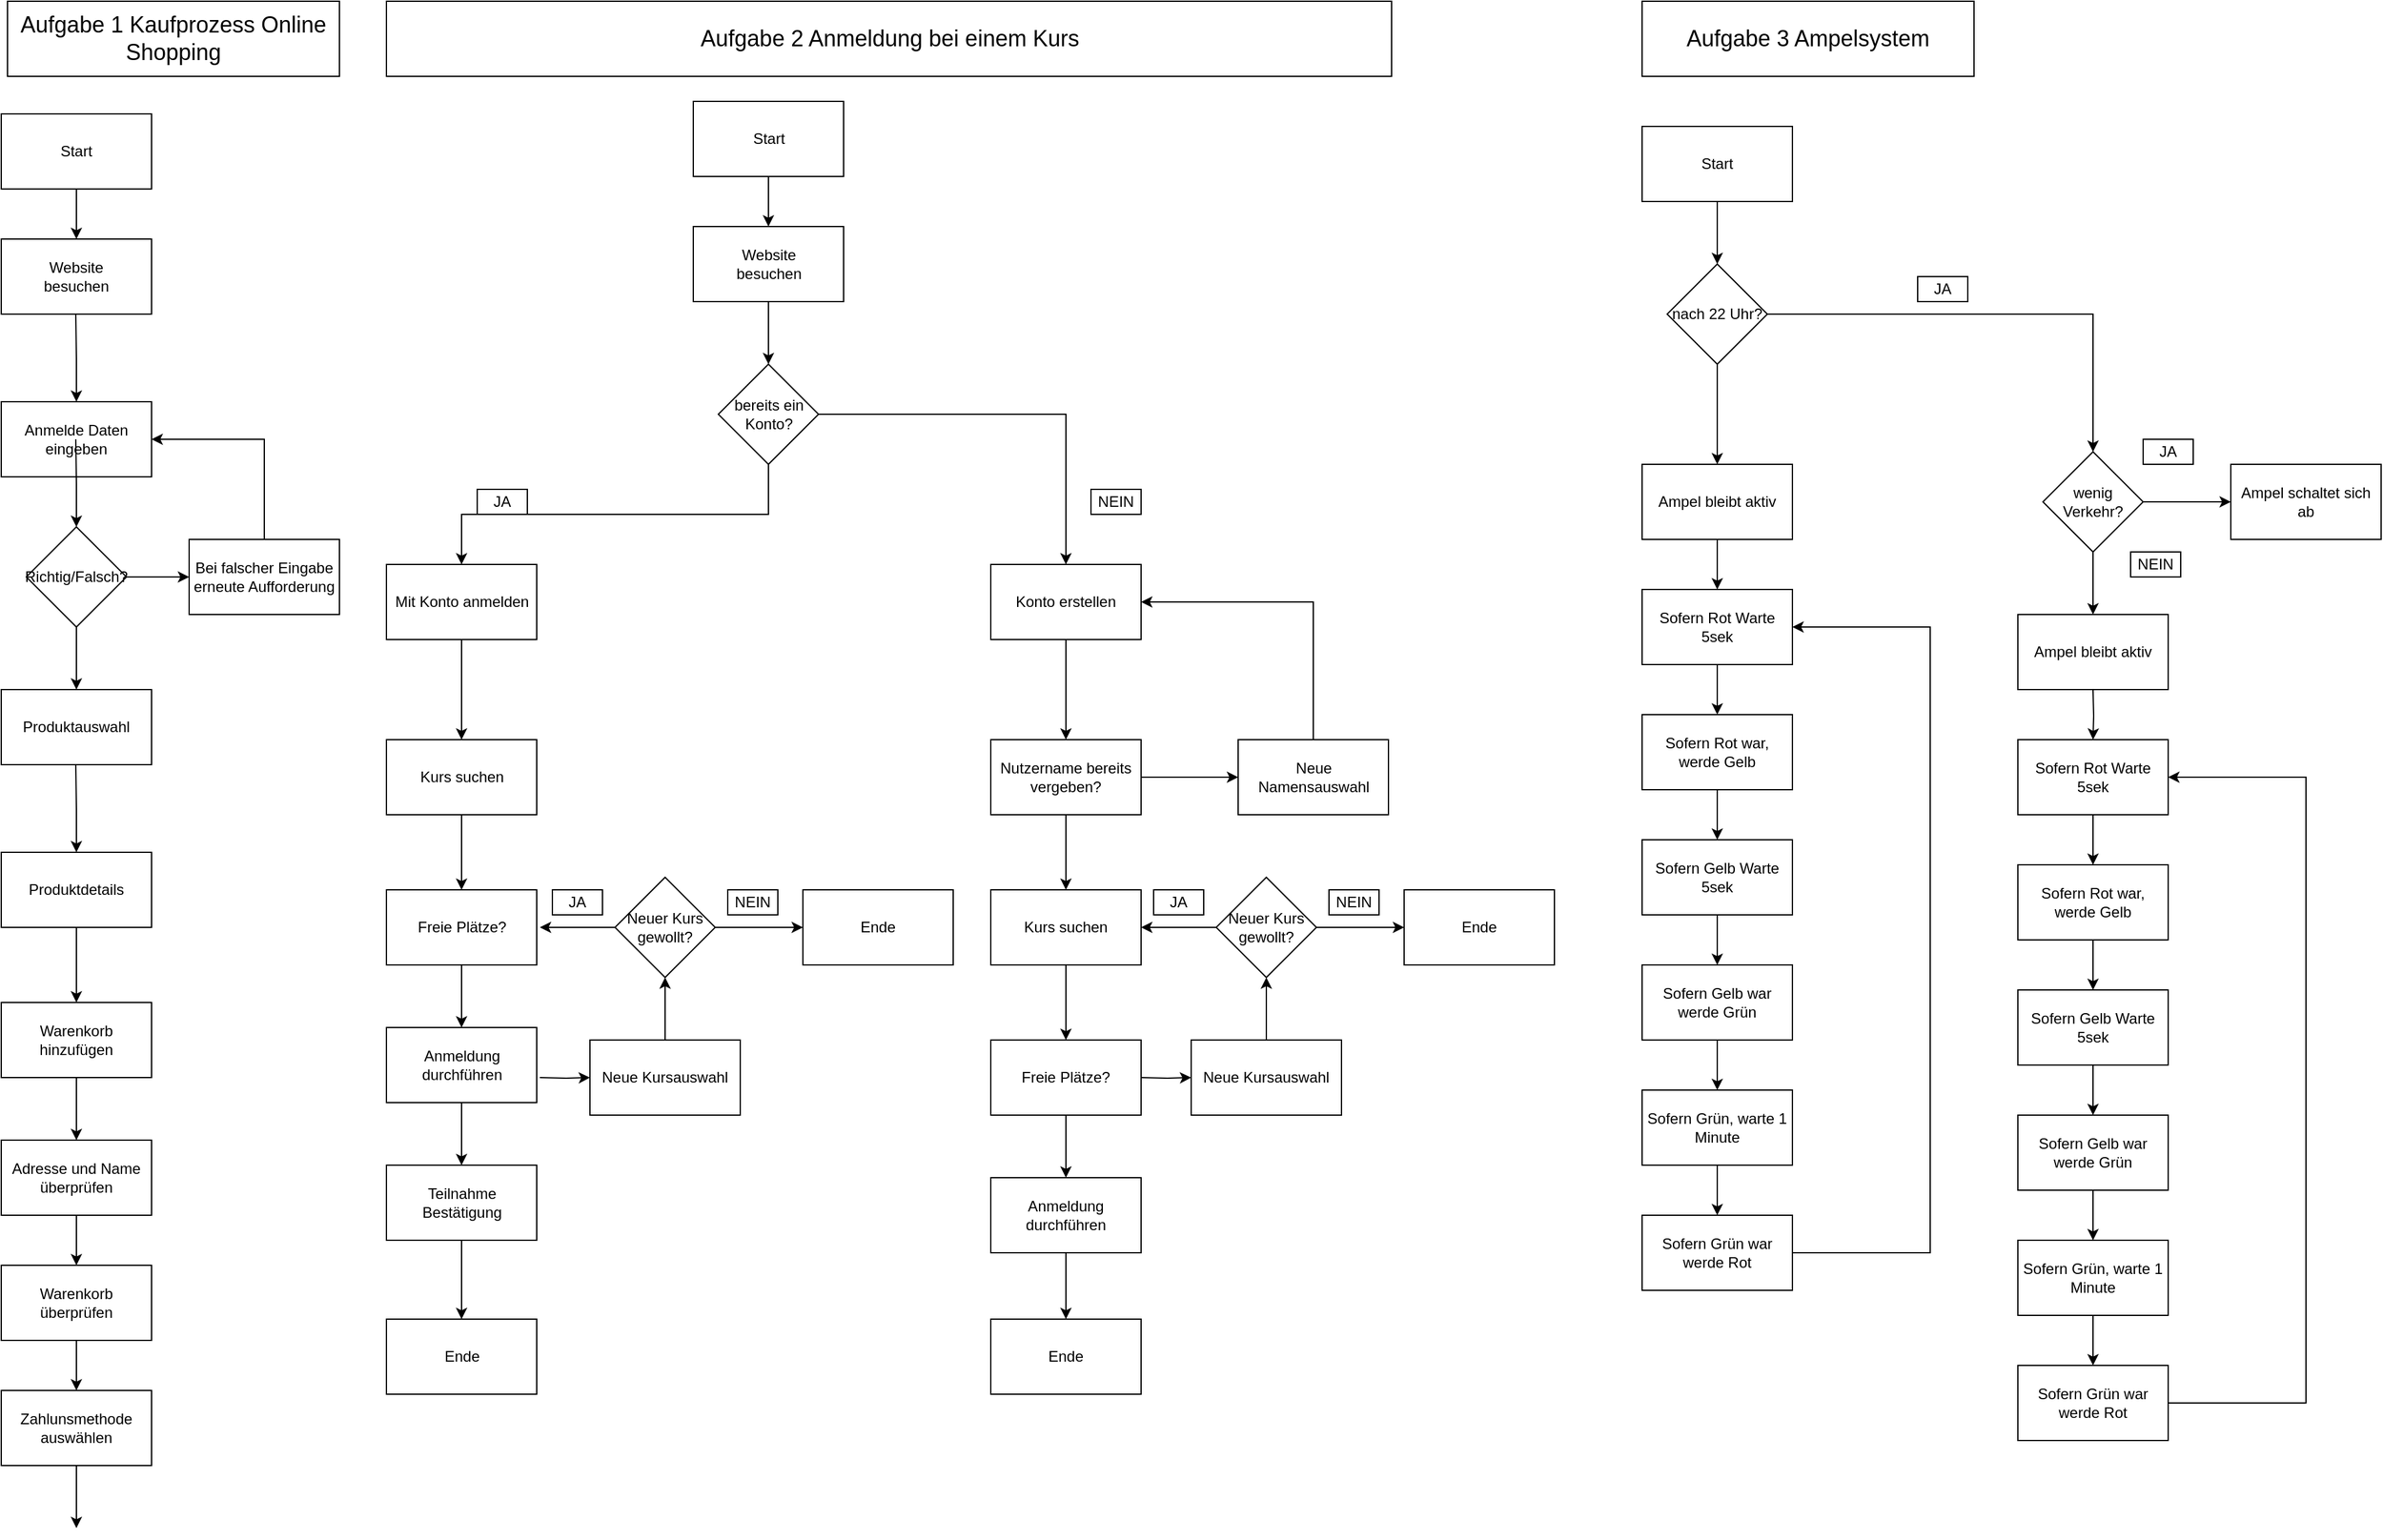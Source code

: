 <?xml version="1.0" encoding="UTF-8"?>
<mxfile version="24.5.2">
  <diagram name="Seite-1" id="oFirihCr1D0mriXtO3df">
    <mxGraphModel dx="3160" dy="121" grid="1" gridSize="10" guides="1" tooltips="1" connect="1" arrows="1" fold="1" page="1" pageScale="1" pageWidth="827" pageHeight="1169" math="0" shadow="0">
      <root>
        <mxCell id="0" />
        <mxCell id="1" parent="0" />
        <mxCell id="vSzPD1p6bPZF9D9b-Z6I-5" value="Website &lt;br&gt;besuchen" style="rounded=0;whiteSpace=wrap;html=1;labelBackgroundColor=none;" vertex="1" parent="1">
          <mxGeometry x="-760" y="1410" width="120" height="60" as="geometry" />
        </mxCell>
        <mxCell id="vSzPD1p6bPZF9D9b-Z6I-38" style="edgeStyle=orthogonalEdgeStyle;rounded=0;orthogonalLoop=1;jettySize=auto;html=1;exitX=0.5;exitY=1;exitDx=0;exitDy=0;entryX=0.5;entryY=0;entryDx=0;entryDy=0;" edge="1" parent="1" source="vSzPD1p6bPZF9D9b-Z6I-6" target="vSzPD1p6bPZF9D9b-Z6I-34">
          <mxGeometry relative="1" as="geometry" />
        </mxCell>
        <mxCell id="vSzPD1p6bPZF9D9b-Z6I-40" style="edgeStyle=orthogonalEdgeStyle;rounded=0;orthogonalLoop=1;jettySize=auto;html=1;exitX=1;exitY=0.5;exitDx=0;exitDy=0;entryX=0;entryY=0.5;entryDx=0;entryDy=0;" edge="1" parent="1" source="vSzPD1p6bPZF9D9b-Z6I-6" target="vSzPD1p6bPZF9D9b-Z6I-37">
          <mxGeometry relative="1" as="geometry" />
        </mxCell>
        <mxCell id="vSzPD1p6bPZF9D9b-Z6I-6" value="Richtig/Falsch?" style="rhombus;whiteSpace=wrap;html=1;rounded=0;labelBackgroundColor=none;" vertex="1" parent="1">
          <mxGeometry x="-740" y="1640" width="80" height="80" as="geometry" />
        </mxCell>
        <mxCell id="vSzPD1p6bPZF9D9b-Z6I-9" style="edgeStyle=orthogonalEdgeStyle;rounded=0;orthogonalLoop=1;jettySize=auto;html=1;exitX=0;exitY=0.5;exitDx=0;exitDy=0;" edge="1" parent="1">
          <mxGeometry relative="1" as="geometry">
            <mxPoint x="-700.5" y="1470" as="sourcePoint" />
            <mxPoint x="-700" y="1540" as="targetPoint" />
          </mxGeometry>
        </mxCell>
        <mxCell id="vSzPD1p6bPZF9D9b-Z6I-30" value="&lt;div&gt;&lt;font style=&quot;font-size: 18px;&quot;&gt;Aufgabe 1 Kaufprozess Online Shopping&lt;br&gt;&lt;/font&gt;&lt;/div&gt;" style="rounded=0;whiteSpace=wrap;html=1;labelBackgroundColor=none;" vertex="1" parent="1">
          <mxGeometry x="-755" y="1220" width="265" height="60" as="geometry" />
        </mxCell>
        <mxCell id="vSzPD1p6bPZF9D9b-Z6I-32" value="Anmelde Daten eingeben" style="rounded=0;whiteSpace=wrap;html=1;labelBackgroundColor=none;" vertex="1" parent="1">
          <mxGeometry x="-760" y="1540" width="120" height="60" as="geometry" />
        </mxCell>
        <mxCell id="vSzPD1p6bPZF9D9b-Z6I-33" style="edgeStyle=orthogonalEdgeStyle;rounded=0;orthogonalLoop=1;jettySize=auto;html=1;exitX=0;exitY=0.5;exitDx=0;exitDy=0;" edge="1" parent="1">
          <mxGeometry relative="1" as="geometry">
            <mxPoint x="-700.5" y="1570" as="sourcePoint" />
            <mxPoint x="-700" y="1640" as="targetPoint" />
          </mxGeometry>
        </mxCell>
        <mxCell id="vSzPD1p6bPZF9D9b-Z6I-34" value="Produktauswahl" style="rounded=0;whiteSpace=wrap;html=1;labelBackgroundColor=none;" vertex="1" parent="1">
          <mxGeometry x="-760" y="1770" width="120" height="60" as="geometry" />
        </mxCell>
        <mxCell id="vSzPD1p6bPZF9D9b-Z6I-35" style="edgeStyle=orthogonalEdgeStyle;rounded=0;orthogonalLoop=1;jettySize=auto;html=1;exitX=0;exitY=0.5;exitDx=0;exitDy=0;" edge="1" parent="1">
          <mxGeometry relative="1" as="geometry">
            <mxPoint x="-700.5" y="1830" as="sourcePoint" />
            <mxPoint x="-700" y="1900" as="targetPoint" />
          </mxGeometry>
        </mxCell>
        <mxCell id="vSzPD1p6bPZF9D9b-Z6I-41" style="edgeStyle=orthogonalEdgeStyle;rounded=0;orthogonalLoop=1;jettySize=auto;html=1;exitX=0.5;exitY=0;exitDx=0;exitDy=0;entryX=1;entryY=0.5;entryDx=0;entryDy=0;" edge="1" parent="1" source="vSzPD1p6bPZF9D9b-Z6I-37" target="vSzPD1p6bPZF9D9b-Z6I-32">
          <mxGeometry relative="1" as="geometry" />
        </mxCell>
        <mxCell id="vSzPD1p6bPZF9D9b-Z6I-37" value="Bei falscher Eingabe erneute Aufforderung" style="rounded=0;whiteSpace=wrap;html=1;labelBackgroundColor=none;" vertex="1" parent="1">
          <mxGeometry x="-610" y="1650" width="120" height="60" as="geometry" />
        </mxCell>
        <mxCell id="vSzPD1p6bPZF9D9b-Z6I-44" style="edgeStyle=orthogonalEdgeStyle;rounded=0;orthogonalLoop=1;jettySize=auto;html=1;exitX=0.5;exitY=1;exitDx=0;exitDy=0;entryX=0.5;entryY=0;entryDx=0;entryDy=0;" edge="1" parent="1" source="vSzPD1p6bPZF9D9b-Z6I-42" target="vSzPD1p6bPZF9D9b-Z6I-43">
          <mxGeometry relative="1" as="geometry" />
        </mxCell>
        <mxCell id="vSzPD1p6bPZF9D9b-Z6I-42" value="Produktdetails" style="rounded=0;whiteSpace=wrap;html=1;labelBackgroundColor=none;" vertex="1" parent="1">
          <mxGeometry x="-760" y="1900" width="120" height="60" as="geometry" />
        </mxCell>
        <mxCell id="vSzPD1p6bPZF9D9b-Z6I-46" style="edgeStyle=orthogonalEdgeStyle;rounded=0;orthogonalLoop=1;jettySize=auto;html=1;exitX=0.5;exitY=1;exitDx=0;exitDy=0;entryX=0.5;entryY=0;entryDx=0;entryDy=0;" edge="1" parent="1" source="vSzPD1p6bPZF9D9b-Z6I-43" target="vSzPD1p6bPZF9D9b-Z6I-45">
          <mxGeometry relative="1" as="geometry" />
        </mxCell>
        <mxCell id="vSzPD1p6bPZF9D9b-Z6I-43" value="Warenkorb hinzufügen" style="rounded=0;whiteSpace=wrap;html=1;labelBackgroundColor=none;" vertex="1" parent="1">
          <mxGeometry x="-760" y="2020" width="120" height="60" as="geometry" />
        </mxCell>
        <mxCell id="vSzPD1p6bPZF9D9b-Z6I-48" style="edgeStyle=orthogonalEdgeStyle;rounded=0;orthogonalLoop=1;jettySize=auto;html=1;exitX=0.5;exitY=1;exitDx=0;exitDy=0;entryX=0.5;entryY=0;entryDx=0;entryDy=0;" edge="1" parent="1" source="vSzPD1p6bPZF9D9b-Z6I-45" target="vSzPD1p6bPZF9D9b-Z6I-47">
          <mxGeometry relative="1" as="geometry" />
        </mxCell>
        <mxCell id="vSzPD1p6bPZF9D9b-Z6I-45" value="Adresse und Name überprüfen" style="rounded=0;whiteSpace=wrap;html=1;labelBackgroundColor=none;" vertex="1" parent="1">
          <mxGeometry x="-760" y="2130" width="120" height="60" as="geometry" />
        </mxCell>
        <mxCell id="vSzPD1p6bPZF9D9b-Z6I-50" style="edgeStyle=orthogonalEdgeStyle;rounded=0;orthogonalLoop=1;jettySize=auto;html=1;exitX=0.5;exitY=1;exitDx=0;exitDy=0;entryX=0.5;entryY=0;entryDx=0;entryDy=0;" edge="1" parent="1" source="vSzPD1p6bPZF9D9b-Z6I-47" target="vSzPD1p6bPZF9D9b-Z6I-49">
          <mxGeometry relative="1" as="geometry" />
        </mxCell>
        <mxCell id="vSzPD1p6bPZF9D9b-Z6I-47" value="Warenkorb überprüfen" style="rounded=0;whiteSpace=wrap;html=1;labelBackgroundColor=none;" vertex="1" parent="1">
          <mxGeometry x="-760" y="2230" width="120" height="60" as="geometry" />
        </mxCell>
        <mxCell id="vSzPD1p6bPZF9D9b-Z6I-52" style="edgeStyle=orthogonalEdgeStyle;rounded=0;orthogonalLoop=1;jettySize=auto;html=1;exitX=0.5;exitY=1;exitDx=0;exitDy=0;entryX=0.5;entryY=0;entryDx=0;entryDy=0;" edge="1" parent="1" source="vSzPD1p6bPZF9D9b-Z6I-49">
          <mxGeometry relative="1" as="geometry">
            <mxPoint x="-700" y="2440" as="targetPoint" />
          </mxGeometry>
        </mxCell>
        <mxCell id="vSzPD1p6bPZF9D9b-Z6I-49" value="Zahlunsmethode auswählen" style="rounded=0;whiteSpace=wrap;html=1;labelBackgroundColor=none;" vertex="1" parent="1">
          <mxGeometry x="-760" y="2330" width="120" height="60" as="geometry" />
        </mxCell>
        <mxCell id="vSzPD1p6bPZF9D9b-Z6I-59" style="edgeStyle=orthogonalEdgeStyle;rounded=0;orthogonalLoop=1;jettySize=auto;html=1;exitX=0.5;exitY=1;exitDx=0;exitDy=0;entryX=0.5;entryY=0;entryDx=0;entryDy=0;" edge="1" parent="1" source="vSzPD1p6bPZF9D9b-Z6I-58" target="vSzPD1p6bPZF9D9b-Z6I-5">
          <mxGeometry relative="1" as="geometry" />
        </mxCell>
        <mxCell id="vSzPD1p6bPZF9D9b-Z6I-58" value="Start" style="rounded=0;whiteSpace=wrap;html=1;labelBackgroundColor=none;" vertex="1" parent="1">
          <mxGeometry x="-760" y="1310" width="120" height="60" as="geometry" />
        </mxCell>
        <mxCell id="vSzPD1p6bPZF9D9b-Z6I-60" value="&lt;div&gt;&lt;font style=&quot;font-size: 18px;&quot;&gt;Aufgabe 2 Anmeldung bei einem Kurs&lt;br&gt;&lt;/font&gt;&lt;/div&gt;" style="rounded=0;whiteSpace=wrap;html=1;labelBackgroundColor=none;" vertex="1" parent="1">
          <mxGeometry x="-452.5" y="1220" width="802.5" height="60" as="geometry" />
        </mxCell>
        <mxCell id="vSzPD1p6bPZF9D9b-Z6I-96" style="edgeStyle=orthogonalEdgeStyle;rounded=0;orthogonalLoop=1;jettySize=auto;html=1;exitX=0.5;exitY=1;exitDx=0;exitDy=0;entryX=0.5;entryY=0;entryDx=0;entryDy=0;" edge="1" parent="1" source="vSzPD1p6bPZF9D9b-Z6I-61" target="vSzPD1p6bPZF9D9b-Z6I-95">
          <mxGeometry relative="1" as="geometry" />
        </mxCell>
        <mxCell id="vSzPD1p6bPZF9D9b-Z6I-61" value="Website &lt;br&gt;besuchen" style="rounded=0;whiteSpace=wrap;html=1;labelBackgroundColor=none;" vertex="1" parent="1">
          <mxGeometry x="-207.5" y="1400" width="120" height="60" as="geometry" />
        </mxCell>
        <mxCell id="vSzPD1p6bPZF9D9b-Z6I-62" style="edgeStyle=orthogonalEdgeStyle;rounded=0;orthogonalLoop=1;jettySize=auto;html=1;exitX=0.5;exitY=1;exitDx=0;exitDy=0;entryX=0.5;entryY=0;entryDx=0;entryDy=0;" edge="1" parent="1" source="vSzPD1p6bPZF9D9b-Z6I-63" target="vSzPD1p6bPZF9D9b-Z6I-61">
          <mxGeometry relative="1" as="geometry" />
        </mxCell>
        <mxCell id="vSzPD1p6bPZF9D9b-Z6I-63" value="Start" style="rounded=0;whiteSpace=wrap;html=1;labelBackgroundColor=none;" vertex="1" parent="1">
          <mxGeometry x="-207.5" y="1300" width="120" height="60" as="geometry" />
        </mxCell>
        <mxCell id="vSzPD1p6bPZF9D9b-Z6I-72" style="edgeStyle=orthogonalEdgeStyle;rounded=0;orthogonalLoop=1;jettySize=auto;html=1;exitX=1;exitY=0.5;exitDx=0;exitDy=0;entryX=0;entryY=0.5;entryDx=0;entryDy=0;" edge="1" parent="1" source="vSzPD1p6bPZF9D9b-Z6I-64" target="vSzPD1p6bPZF9D9b-Z6I-71">
          <mxGeometry relative="1" as="geometry" />
        </mxCell>
        <mxCell id="vSzPD1p6bPZF9D9b-Z6I-75" style="edgeStyle=orthogonalEdgeStyle;rounded=0;orthogonalLoop=1;jettySize=auto;html=1;exitX=0.5;exitY=1;exitDx=0;exitDy=0;entryX=0.5;entryY=0;entryDx=0;entryDy=0;" edge="1" parent="1" source="vSzPD1p6bPZF9D9b-Z6I-64" target="vSzPD1p6bPZF9D9b-Z6I-74">
          <mxGeometry relative="1" as="geometry" />
        </mxCell>
        <mxCell id="vSzPD1p6bPZF9D9b-Z6I-64" value="Nutzername bereits vergeben?" style="rounded=0;whiteSpace=wrap;html=1;labelBackgroundColor=none;" vertex="1" parent="1">
          <mxGeometry x="30" y="1810" width="120" height="60" as="geometry" />
        </mxCell>
        <mxCell id="vSzPD1p6bPZF9D9b-Z6I-68" style="edgeStyle=orthogonalEdgeStyle;rounded=0;orthogonalLoop=1;jettySize=auto;html=1;exitX=0.5;exitY=1;exitDx=0;exitDy=0;entryX=0.5;entryY=0;entryDx=0;entryDy=0;" edge="1" parent="1" source="vSzPD1p6bPZF9D9b-Z6I-66" target="vSzPD1p6bPZF9D9b-Z6I-64">
          <mxGeometry relative="1" as="geometry">
            <mxPoint x="402.5" y="1798" as="targetPoint" />
          </mxGeometry>
        </mxCell>
        <mxCell id="vSzPD1p6bPZF9D9b-Z6I-66" value="Konto erstellen" style="rounded=0;whiteSpace=wrap;html=1;labelBackgroundColor=none;" vertex="1" parent="1">
          <mxGeometry x="30" y="1670" width="120" height="60" as="geometry" />
        </mxCell>
        <mxCell id="vSzPD1p6bPZF9D9b-Z6I-73" style="edgeStyle=orthogonalEdgeStyle;rounded=0;orthogonalLoop=1;jettySize=auto;html=1;exitX=0.5;exitY=0;exitDx=0;exitDy=0;entryX=1;entryY=0.5;entryDx=0;entryDy=0;" edge="1" parent="1" source="vSzPD1p6bPZF9D9b-Z6I-71" target="vSzPD1p6bPZF9D9b-Z6I-66">
          <mxGeometry relative="1" as="geometry" />
        </mxCell>
        <mxCell id="vSzPD1p6bPZF9D9b-Z6I-71" value="Neue Namensauswahl" style="rounded=0;whiteSpace=wrap;html=1;labelBackgroundColor=none;" vertex="1" parent="1">
          <mxGeometry x="227.5" y="1810" width="120" height="60" as="geometry" />
        </mxCell>
        <mxCell id="vSzPD1p6bPZF9D9b-Z6I-77" style="edgeStyle=orthogonalEdgeStyle;rounded=0;orthogonalLoop=1;jettySize=auto;html=1;exitX=0.5;exitY=1;exitDx=0;exitDy=0;" edge="1" parent="1" source="vSzPD1p6bPZF9D9b-Z6I-74" target="vSzPD1p6bPZF9D9b-Z6I-76">
          <mxGeometry relative="1" as="geometry" />
        </mxCell>
        <mxCell id="vSzPD1p6bPZF9D9b-Z6I-74" value="Kurs suchen" style="rounded=0;whiteSpace=wrap;html=1;labelBackgroundColor=none;" vertex="1" parent="1">
          <mxGeometry x="30" y="1930" width="120" height="60" as="geometry" />
        </mxCell>
        <mxCell id="vSzPD1p6bPZF9D9b-Z6I-88" style="edgeStyle=orthogonalEdgeStyle;rounded=0;orthogonalLoop=1;jettySize=auto;html=1;entryX=0;entryY=0.5;entryDx=0;entryDy=0;" edge="1" parent="1" target="vSzPD1p6bPZF9D9b-Z6I-78">
          <mxGeometry relative="1" as="geometry">
            <mxPoint x="150" y="2080" as="sourcePoint" />
          </mxGeometry>
        </mxCell>
        <mxCell id="vSzPD1p6bPZF9D9b-Z6I-90" style="edgeStyle=orthogonalEdgeStyle;rounded=0;orthogonalLoop=1;jettySize=auto;html=1;exitX=0.5;exitY=1;exitDx=0;exitDy=0;entryX=0.5;entryY=0;entryDx=0;entryDy=0;" edge="1" parent="1" source="vSzPD1p6bPZF9D9b-Z6I-76" target="vSzPD1p6bPZF9D9b-Z6I-89">
          <mxGeometry relative="1" as="geometry" />
        </mxCell>
        <mxCell id="vSzPD1p6bPZF9D9b-Z6I-76" value="Freie Plätze?" style="rounded=0;whiteSpace=wrap;html=1;labelBackgroundColor=none;" vertex="1" parent="1">
          <mxGeometry x="30" y="2050" width="120" height="60" as="geometry" />
        </mxCell>
        <mxCell id="vSzPD1p6bPZF9D9b-Z6I-82" style="edgeStyle=orthogonalEdgeStyle;rounded=0;orthogonalLoop=1;jettySize=auto;html=1;exitX=0.5;exitY=0;exitDx=0;exitDy=0;" edge="1" parent="1" source="vSzPD1p6bPZF9D9b-Z6I-78" target="vSzPD1p6bPZF9D9b-Z6I-81">
          <mxGeometry relative="1" as="geometry" />
        </mxCell>
        <mxCell id="vSzPD1p6bPZF9D9b-Z6I-78" value="Neue Kursauswahl" style="rounded=0;whiteSpace=wrap;html=1;labelBackgroundColor=none;" vertex="1" parent="1">
          <mxGeometry x="190" y="2050" width="120" height="60" as="geometry" />
        </mxCell>
        <mxCell id="vSzPD1p6bPZF9D9b-Z6I-80" value="Ende" style="rounded=0;whiteSpace=wrap;html=1;labelBackgroundColor=none;" vertex="1" parent="1">
          <mxGeometry x="360" y="1930" width="120" height="60" as="geometry" />
        </mxCell>
        <mxCell id="vSzPD1p6bPZF9D9b-Z6I-83" style="edgeStyle=orthogonalEdgeStyle;rounded=0;orthogonalLoop=1;jettySize=auto;html=1;exitX=0;exitY=0.5;exitDx=0;exitDy=0;" edge="1" parent="1" source="vSzPD1p6bPZF9D9b-Z6I-81">
          <mxGeometry relative="1" as="geometry">
            <mxPoint x="150" y="1960" as="targetPoint" />
          </mxGeometry>
        </mxCell>
        <mxCell id="vSzPD1p6bPZF9D9b-Z6I-85" style="edgeStyle=orthogonalEdgeStyle;rounded=0;orthogonalLoop=1;jettySize=auto;html=1;exitX=1;exitY=0.5;exitDx=0;exitDy=0;" edge="1" parent="1" source="vSzPD1p6bPZF9D9b-Z6I-81" target="vSzPD1p6bPZF9D9b-Z6I-80">
          <mxGeometry relative="1" as="geometry" />
        </mxCell>
        <mxCell id="vSzPD1p6bPZF9D9b-Z6I-81" value="Neuer Kurs gewollt?" style="rhombus;whiteSpace=wrap;html=1;rounded=0;labelBackgroundColor=none;" vertex="1" parent="1">
          <mxGeometry x="210" y="1920" width="80" height="80" as="geometry" />
        </mxCell>
        <mxCell id="vSzPD1p6bPZF9D9b-Z6I-84" value="JA" style="rounded=0;whiteSpace=wrap;html=1;labelBackgroundColor=none;" vertex="1" parent="1">
          <mxGeometry x="160" y="1930" width="40" height="20" as="geometry" />
        </mxCell>
        <mxCell id="vSzPD1p6bPZF9D9b-Z6I-86" value="NEIN" style="rounded=0;whiteSpace=wrap;html=1;labelBackgroundColor=none;" vertex="1" parent="1">
          <mxGeometry x="300" y="1930" width="40" height="20" as="geometry" />
        </mxCell>
        <mxCell id="vSzPD1p6bPZF9D9b-Z6I-124" style="edgeStyle=orthogonalEdgeStyle;rounded=0;orthogonalLoop=1;jettySize=auto;html=1;exitX=0.5;exitY=1;exitDx=0;exitDy=0;entryX=0.5;entryY=0;entryDx=0;entryDy=0;" edge="1" parent="1" source="vSzPD1p6bPZF9D9b-Z6I-89" target="vSzPD1p6bPZF9D9b-Z6I-123">
          <mxGeometry relative="1" as="geometry" />
        </mxCell>
        <mxCell id="vSzPD1p6bPZF9D9b-Z6I-89" value="Anmeldung durchführen" style="rounded=0;whiteSpace=wrap;html=1;labelBackgroundColor=none;" vertex="1" parent="1">
          <mxGeometry x="30" y="2160" width="120" height="60" as="geometry" />
        </mxCell>
        <mxCell id="vSzPD1p6bPZF9D9b-Z6I-107" style="edgeStyle=orthogonalEdgeStyle;rounded=0;orthogonalLoop=1;jettySize=auto;html=1;exitX=0.5;exitY=1;exitDx=0;exitDy=0;entryX=0.5;entryY=0;entryDx=0;entryDy=0;" edge="1" parent="1" source="vSzPD1p6bPZF9D9b-Z6I-91" target="vSzPD1p6bPZF9D9b-Z6I-103">
          <mxGeometry relative="1" as="geometry" />
        </mxCell>
        <mxCell id="vSzPD1p6bPZF9D9b-Z6I-91" value="Mit Konto anmelden" style="rounded=0;whiteSpace=wrap;html=1;labelBackgroundColor=none;" vertex="1" parent="1">
          <mxGeometry x="-452.5" y="1670" width="120" height="60" as="geometry" />
        </mxCell>
        <mxCell id="vSzPD1p6bPZF9D9b-Z6I-97" style="edgeStyle=orthogonalEdgeStyle;rounded=0;orthogonalLoop=1;jettySize=auto;html=1;exitX=0.5;exitY=1;exitDx=0;exitDy=0;entryX=0.5;entryY=0;entryDx=0;entryDy=0;" edge="1" parent="1" source="vSzPD1p6bPZF9D9b-Z6I-95" target="vSzPD1p6bPZF9D9b-Z6I-91">
          <mxGeometry relative="1" as="geometry" />
        </mxCell>
        <mxCell id="vSzPD1p6bPZF9D9b-Z6I-101" style="edgeStyle=orthogonalEdgeStyle;rounded=0;orthogonalLoop=1;jettySize=auto;html=1;exitX=1;exitY=0.5;exitDx=0;exitDy=0;entryX=0.5;entryY=0;entryDx=0;entryDy=0;" edge="1" parent="1" source="vSzPD1p6bPZF9D9b-Z6I-95" target="vSzPD1p6bPZF9D9b-Z6I-66">
          <mxGeometry relative="1" as="geometry" />
        </mxCell>
        <mxCell id="vSzPD1p6bPZF9D9b-Z6I-95" value="bereits ein Konto?" style="rhombus;whiteSpace=wrap;html=1;rounded=0;labelBackgroundColor=none;" vertex="1" parent="1">
          <mxGeometry x="-187.5" y="1510" width="80" height="80" as="geometry" />
        </mxCell>
        <mxCell id="vSzPD1p6bPZF9D9b-Z6I-98" value="JA" style="rounded=0;whiteSpace=wrap;html=1;labelBackgroundColor=none;" vertex="1" parent="1">
          <mxGeometry x="-380" y="1610" width="40" height="20" as="geometry" />
        </mxCell>
        <mxCell id="vSzPD1p6bPZF9D9b-Z6I-99" value="NEIN" style="rounded=0;whiteSpace=wrap;html=1;labelBackgroundColor=none;" vertex="1" parent="1">
          <mxGeometry x="110" y="1610" width="40" height="20" as="geometry" />
        </mxCell>
        <mxCell id="vSzPD1p6bPZF9D9b-Z6I-102" style="edgeStyle=orthogonalEdgeStyle;rounded=0;orthogonalLoop=1;jettySize=auto;html=1;exitX=0.5;exitY=1;exitDx=0;exitDy=0;" edge="1" parent="1" source="vSzPD1p6bPZF9D9b-Z6I-103" target="vSzPD1p6bPZF9D9b-Z6I-105">
          <mxGeometry relative="1" as="geometry" />
        </mxCell>
        <mxCell id="vSzPD1p6bPZF9D9b-Z6I-103" value="Kurs suchen" style="rounded=0;whiteSpace=wrap;html=1;labelBackgroundColor=none;" vertex="1" parent="1">
          <mxGeometry x="-452.5" y="1810" width="120" height="60" as="geometry" />
        </mxCell>
        <mxCell id="vSzPD1p6bPZF9D9b-Z6I-104" style="edgeStyle=orthogonalEdgeStyle;rounded=0;orthogonalLoop=1;jettySize=auto;html=1;exitX=0.5;exitY=1;exitDx=0;exitDy=0;entryX=0.5;entryY=0;entryDx=0;entryDy=0;" edge="1" parent="1" source="vSzPD1p6bPZF9D9b-Z6I-105" target="vSzPD1p6bPZF9D9b-Z6I-106">
          <mxGeometry relative="1" as="geometry" />
        </mxCell>
        <mxCell id="vSzPD1p6bPZF9D9b-Z6I-105" value="Freie Plätze?" style="rounded=0;whiteSpace=wrap;html=1;labelBackgroundColor=none;" vertex="1" parent="1">
          <mxGeometry x="-452.5" y="1930" width="120" height="60" as="geometry" />
        </mxCell>
        <mxCell id="vSzPD1p6bPZF9D9b-Z6I-119" style="edgeStyle=orthogonalEdgeStyle;rounded=0;orthogonalLoop=1;jettySize=auto;html=1;exitX=0.5;exitY=1;exitDx=0;exitDy=0;entryX=0.5;entryY=0;entryDx=0;entryDy=0;" edge="1" parent="1" source="vSzPD1p6bPZF9D9b-Z6I-106" target="vSzPD1p6bPZF9D9b-Z6I-118">
          <mxGeometry relative="1" as="geometry" />
        </mxCell>
        <mxCell id="vSzPD1p6bPZF9D9b-Z6I-106" value="Anmeldung durchführen" style="rounded=0;whiteSpace=wrap;html=1;labelBackgroundColor=none;" vertex="1" parent="1">
          <mxGeometry x="-452.5" y="2040" width="120" height="60" as="geometry" />
        </mxCell>
        <mxCell id="vSzPD1p6bPZF9D9b-Z6I-108" style="edgeStyle=orthogonalEdgeStyle;rounded=0;orthogonalLoop=1;jettySize=auto;html=1;entryX=0;entryY=0.5;entryDx=0;entryDy=0;" edge="1" parent="1" target="vSzPD1p6bPZF9D9b-Z6I-110">
          <mxGeometry relative="1" as="geometry">
            <mxPoint x="-330" y="2080" as="sourcePoint" />
          </mxGeometry>
        </mxCell>
        <mxCell id="vSzPD1p6bPZF9D9b-Z6I-109" style="edgeStyle=orthogonalEdgeStyle;rounded=0;orthogonalLoop=1;jettySize=auto;html=1;exitX=0.5;exitY=0;exitDx=0;exitDy=0;" edge="1" parent="1" source="vSzPD1p6bPZF9D9b-Z6I-110" target="vSzPD1p6bPZF9D9b-Z6I-114">
          <mxGeometry relative="1" as="geometry" />
        </mxCell>
        <mxCell id="vSzPD1p6bPZF9D9b-Z6I-110" value="Neue Kursauswahl" style="rounded=0;whiteSpace=wrap;html=1;labelBackgroundColor=none;" vertex="1" parent="1">
          <mxGeometry x="-290" y="2050" width="120" height="60" as="geometry" />
        </mxCell>
        <mxCell id="vSzPD1p6bPZF9D9b-Z6I-111" value="Ende" style="rounded=0;whiteSpace=wrap;html=1;labelBackgroundColor=none;" vertex="1" parent="1">
          <mxGeometry x="-120" y="1930" width="120" height="60" as="geometry" />
        </mxCell>
        <mxCell id="vSzPD1p6bPZF9D9b-Z6I-112" style="edgeStyle=orthogonalEdgeStyle;rounded=0;orthogonalLoop=1;jettySize=auto;html=1;exitX=0;exitY=0.5;exitDx=0;exitDy=0;" edge="1" parent="1" source="vSzPD1p6bPZF9D9b-Z6I-114">
          <mxGeometry relative="1" as="geometry">
            <mxPoint x="-330" y="1960" as="targetPoint" />
          </mxGeometry>
        </mxCell>
        <mxCell id="vSzPD1p6bPZF9D9b-Z6I-113" style="edgeStyle=orthogonalEdgeStyle;rounded=0;orthogonalLoop=1;jettySize=auto;html=1;exitX=1;exitY=0.5;exitDx=0;exitDy=0;" edge="1" parent="1" source="vSzPD1p6bPZF9D9b-Z6I-114" target="vSzPD1p6bPZF9D9b-Z6I-111">
          <mxGeometry relative="1" as="geometry" />
        </mxCell>
        <mxCell id="vSzPD1p6bPZF9D9b-Z6I-114" value="Neuer Kurs gewollt?" style="rhombus;whiteSpace=wrap;html=1;rounded=0;labelBackgroundColor=none;" vertex="1" parent="1">
          <mxGeometry x="-270" y="1920" width="80" height="80" as="geometry" />
        </mxCell>
        <mxCell id="vSzPD1p6bPZF9D9b-Z6I-115" value="JA" style="rounded=0;whiteSpace=wrap;html=1;labelBackgroundColor=none;" vertex="1" parent="1">
          <mxGeometry x="-320" y="1930" width="40" height="20" as="geometry" />
        </mxCell>
        <mxCell id="vSzPD1p6bPZF9D9b-Z6I-116" value="NEIN" style="rounded=0;whiteSpace=wrap;html=1;labelBackgroundColor=none;" vertex="1" parent="1">
          <mxGeometry x="-180" y="1930" width="40" height="20" as="geometry" />
        </mxCell>
        <mxCell id="vSzPD1p6bPZF9D9b-Z6I-121" style="edgeStyle=orthogonalEdgeStyle;rounded=0;orthogonalLoop=1;jettySize=auto;html=1;exitX=0.5;exitY=1;exitDx=0;exitDy=0;entryX=0.5;entryY=0;entryDx=0;entryDy=0;" edge="1" parent="1" source="vSzPD1p6bPZF9D9b-Z6I-118" target="vSzPD1p6bPZF9D9b-Z6I-120">
          <mxGeometry relative="1" as="geometry" />
        </mxCell>
        <mxCell id="vSzPD1p6bPZF9D9b-Z6I-118" value="Teilnahme Bestätigung" style="rounded=0;whiteSpace=wrap;html=1;labelBackgroundColor=none;" vertex="1" parent="1">
          <mxGeometry x="-452.5" y="2150" width="120" height="60" as="geometry" />
        </mxCell>
        <mxCell id="vSzPD1p6bPZF9D9b-Z6I-120" value="Ende" style="rounded=0;whiteSpace=wrap;html=1;labelBackgroundColor=none;" vertex="1" parent="1">
          <mxGeometry x="-452.5" y="2273" width="120" height="60" as="geometry" />
        </mxCell>
        <mxCell id="vSzPD1p6bPZF9D9b-Z6I-123" value="Ende" style="rounded=0;whiteSpace=wrap;html=1;labelBackgroundColor=none;" vertex="1" parent="1">
          <mxGeometry x="30" y="2273" width="120" height="60" as="geometry" />
        </mxCell>
        <mxCell id="vSzPD1p6bPZF9D9b-Z6I-126" value="&lt;div&gt;&lt;font style=&quot;font-size: 18px;&quot;&gt;Aufgabe 3 Ampelsystem&lt;br&gt;&lt;/font&gt;&lt;/div&gt;" style="rounded=0;whiteSpace=wrap;html=1;labelBackgroundColor=none;" vertex="1" parent="1">
          <mxGeometry x="550" y="1220" width="265" height="60" as="geometry" />
        </mxCell>
        <mxCell id="vSzPD1p6bPZF9D9b-Z6I-131" style="edgeStyle=orthogonalEdgeStyle;rounded=0;orthogonalLoop=1;jettySize=auto;html=1;exitX=0.5;exitY=1;exitDx=0;exitDy=0;entryX=0.5;entryY=0;entryDx=0;entryDy=0;" edge="1" parent="1" source="vSzPD1p6bPZF9D9b-Z6I-127" target="vSzPD1p6bPZF9D9b-Z6I-130">
          <mxGeometry relative="1" as="geometry" />
        </mxCell>
        <mxCell id="vSzPD1p6bPZF9D9b-Z6I-127" value="Start" style="rounded=0;whiteSpace=wrap;html=1;labelBackgroundColor=none;" vertex="1" parent="1">
          <mxGeometry x="550" y="1320" width="120" height="60" as="geometry" />
        </mxCell>
        <mxCell id="vSzPD1p6bPZF9D9b-Z6I-148" style="edgeStyle=orthogonalEdgeStyle;rounded=0;orthogonalLoop=1;jettySize=auto;html=1;exitX=0.5;exitY=1;exitDx=0;exitDy=0;entryX=0.5;entryY=0;entryDx=0;entryDy=0;" edge="1" parent="1" source="vSzPD1p6bPZF9D9b-Z6I-128" target="vSzPD1p6bPZF9D9b-Z6I-145">
          <mxGeometry relative="1" as="geometry" />
        </mxCell>
        <mxCell id="vSzPD1p6bPZF9D9b-Z6I-128" value="Ampel bleibt aktiv" style="rounded=0;whiteSpace=wrap;html=1;labelBackgroundColor=none;" vertex="1" parent="1">
          <mxGeometry x="550" y="1590" width="120" height="60" as="geometry" />
        </mxCell>
        <mxCell id="vSzPD1p6bPZF9D9b-Z6I-135" style="edgeStyle=orthogonalEdgeStyle;rounded=0;orthogonalLoop=1;jettySize=auto;html=1;exitX=0.5;exitY=1;exitDx=0;exitDy=0;entryX=0.5;entryY=0;entryDx=0;entryDy=0;" edge="1" parent="1" source="vSzPD1p6bPZF9D9b-Z6I-130" target="vSzPD1p6bPZF9D9b-Z6I-128">
          <mxGeometry relative="1" as="geometry" />
        </mxCell>
        <mxCell id="vSzPD1p6bPZF9D9b-Z6I-157" style="edgeStyle=orthogonalEdgeStyle;rounded=0;orthogonalLoop=1;jettySize=auto;html=1;exitX=1;exitY=0.5;exitDx=0;exitDy=0;entryX=0.5;entryY=0;entryDx=0;entryDy=0;" edge="1" parent="1" source="vSzPD1p6bPZF9D9b-Z6I-130" target="vSzPD1p6bPZF9D9b-Z6I-138">
          <mxGeometry relative="1" as="geometry">
            <mxPoint x="760" y="1470" as="targetPoint" />
          </mxGeometry>
        </mxCell>
        <mxCell id="vSzPD1p6bPZF9D9b-Z6I-130" value="nach 22 Uhr?" style="rhombus;whiteSpace=wrap;html=1;rounded=0;labelBackgroundColor=none;" vertex="1" parent="1">
          <mxGeometry x="570" y="1430" width="80" height="80" as="geometry" />
        </mxCell>
        <mxCell id="vSzPD1p6bPZF9D9b-Z6I-132" value="JA" style="rounded=0;whiteSpace=wrap;html=1;labelBackgroundColor=none;" vertex="1" parent="1">
          <mxGeometry x="770" y="1440" width="40" height="20" as="geometry" />
        </mxCell>
        <mxCell id="vSzPD1p6bPZF9D9b-Z6I-133" value="NEIN" style="rounded=0;whiteSpace=wrap;html=1;labelBackgroundColor=none;" vertex="1" parent="1">
          <mxGeometry x="940" y="1660" width="40" height="20" as="geometry" />
        </mxCell>
        <mxCell id="vSzPD1p6bPZF9D9b-Z6I-142" style="edgeStyle=orthogonalEdgeStyle;rounded=0;orthogonalLoop=1;jettySize=auto;html=1;exitX=1;exitY=0.5;exitDx=0;exitDy=0;entryX=0;entryY=0.5;entryDx=0;entryDy=0;" edge="1" parent="1" source="vSzPD1p6bPZF9D9b-Z6I-138" target="vSzPD1p6bPZF9D9b-Z6I-141">
          <mxGeometry relative="1" as="geometry" />
        </mxCell>
        <mxCell id="vSzPD1p6bPZF9D9b-Z6I-144" style="edgeStyle=orthogonalEdgeStyle;rounded=0;orthogonalLoop=1;jettySize=auto;html=1;exitX=0.5;exitY=1;exitDx=0;exitDy=0;entryX=0.5;entryY=0;entryDx=0;entryDy=0;" edge="1" parent="1" source="vSzPD1p6bPZF9D9b-Z6I-138" target="vSzPD1p6bPZF9D9b-Z6I-143">
          <mxGeometry relative="1" as="geometry" />
        </mxCell>
        <mxCell id="vSzPD1p6bPZF9D9b-Z6I-138" value="wenig Verkehr?" style="rhombus;whiteSpace=wrap;html=1;rounded=0;labelBackgroundColor=none;" vertex="1" parent="1">
          <mxGeometry x="870" y="1580" width="80" height="80" as="geometry" />
        </mxCell>
        <mxCell id="vSzPD1p6bPZF9D9b-Z6I-139" value="JA" style="rounded=0;whiteSpace=wrap;html=1;labelBackgroundColor=none;" vertex="1" parent="1">
          <mxGeometry x="950" y="1570" width="40" height="20" as="geometry" />
        </mxCell>
        <mxCell id="vSzPD1p6bPZF9D9b-Z6I-141" value="Ampel schaltet sich ab" style="rounded=0;whiteSpace=wrap;html=1;labelBackgroundColor=none;" vertex="1" parent="1">
          <mxGeometry x="1020" y="1590" width="120" height="60" as="geometry" />
        </mxCell>
        <mxCell id="vSzPD1p6bPZF9D9b-Z6I-143" value="Ampel bleibt aktiv" style="rounded=0;whiteSpace=wrap;html=1;labelBackgroundColor=none;" vertex="1" parent="1">
          <mxGeometry x="850" y="1710" width="120" height="60" as="geometry" />
        </mxCell>
        <mxCell id="vSzPD1p6bPZF9D9b-Z6I-147" style="edgeStyle=orthogonalEdgeStyle;rounded=0;orthogonalLoop=1;jettySize=auto;html=1;exitX=0.5;exitY=1;exitDx=0;exitDy=0;entryX=0.5;entryY=0;entryDx=0;entryDy=0;" edge="1" parent="1" source="vSzPD1p6bPZF9D9b-Z6I-145" target="vSzPD1p6bPZF9D9b-Z6I-146">
          <mxGeometry relative="1" as="geometry" />
        </mxCell>
        <mxCell id="vSzPD1p6bPZF9D9b-Z6I-145" value="Sofern Rot Warte 5sek" style="rounded=0;whiteSpace=wrap;html=1;labelBackgroundColor=none;" vertex="1" parent="1">
          <mxGeometry x="550" y="1690" width="120" height="60" as="geometry" />
        </mxCell>
        <mxCell id="vSzPD1p6bPZF9D9b-Z6I-150" style="edgeStyle=orthogonalEdgeStyle;rounded=0;orthogonalLoop=1;jettySize=auto;html=1;exitX=0.5;exitY=1;exitDx=0;exitDy=0;entryX=0.5;entryY=0;entryDx=0;entryDy=0;" edge="1" parent="1" source="vSzPD1p6bPZF9D9b-Z6I-146" target="vSzPD1p6bPZF9D9b-Z6I-149">
          <mxGeometry relative="1" as="geometry" />
        </mxCell>
        <mxCell id="vSzPD1p6bPZF9D9b-Z6I-146" value="Sofern Rot war, werde Gelb" style="rounded=0;whiteSpace=wrap;html=1;labelBackgroundColor=none;" vertex="1" parent="1">
          <mxGeometry x="550" y="1790" width="120" height="60" as="geometry" />
        </mxCell>
        <mxCell id="vSzPD1p6bPZF9D9b-Z6I-152" style="edgeStyle=orthogonalEdgeStyle;rounded=0;orthogonalLoop=1;jettySize=auto;html=1;exitX=0.5;exitY=1;exitDx=0;exitDy=0;entryX=0.5;entryY=0;entryDx=0;entryDy=0;" edge="1" parent="1" source="vSzPD1p6bPZF9D9b-Z6I-149" target="vSzPD1p6bPZF9D9b-Z6I-151">
          <mxGeometry relative="1" as="geometry" />
        </mxCell>
        <mxCell id="vSzPD1p6bPZF9D9b-Z6I-149" value="Sofern Gelb Warte 5sek" style="rounded=0;whiteSpace=wrap;html=1;labelBackgroundColor=none;" vertex="1" parent="1">
          <mxGeometry x="550" y="1890" width="120" height="60" as="geometry" />
        </mxCell>
        <mxCell id="vSzPD1p6bPZF9D9b-Z6I-154" style="edgeStyle=orthogonalEdgeStyle;rounded=0;orthogonalLoop=1;jettySize=auto;html=1;exitX=0.5;exitY=1;exitDx=0;exitDy=0;" edge="1" parent="1" source="vSzPD1p6bPZF9D9b-Z6I-151" target="vSzPD1p6bPZF9D9b-Z6I-153">
          <mxGeometry relative="1" as="geometry" />
        </mxCell>
        <mxCell id="vSzPD1p6bPZF9D9b-Z6I-151" value="&lt;div&gt;Sofern Gelb war&lt;/div&gt;&lt;div&gt;werde Grün&lt;br&gt;&lt;/div&gt;" style="rounded=0;whiteSpace=wrap;html=1;labelBackgroundColor=none;" vertex="1" parent="1">
          <mxGeometry x="550" y="1990" width="120" height="60" as="geometry" />
        </mxCell>
        <mxCell id="vSzPD1p6bPZF9D9b-Z6I-156" style="edgeStyle=orthogonalEdgeStyle;rounded=0;orthogonalLoop=1;jettySize=auto;html=1;exitX=0.5;exitY=1;exitDx=0;exitDy=0;entryX=0.5;entryY=0;entryDx=0;entryDy=0;" edge="1" parent="1" source="vSzPD1p6bPZF9D9b-Z6I-153" target="vSzPD1p6bPZF9D9b-Z6I-155">
          <mxGeometry relative="1" as="geometry" />
        </mxCell>
        <mxCell id="vSzPD1p6bPZF9D9b-Z6I-153" value="Sofern Grün, warte 1 Minute" style="rounded=0;whiteSpace=wrap;html=1;labelBackgroundColor=none;" vertex="1" parent="1">
          <mxGeometry x="550" y="2090" width="120" height="60" as="geometry" />
        </mxCell>
        <mxCell id="vSzPD1p6bPZF9D9b-Z6I-158" style="edgeStyle=orthogonalEdgeStyle;rounded=0;orthogonalLoop=1;jettySize=auto;html=1;exitX=1;exitY=0.5;exitDx=0;exitDy=0;entryX=1;entryY=0.5;entryDx=0;entryDy=0;" edge="1" parent="1" source="vSzPD1p6bPZF9D9b-Z6I-155" target="vSzPD1p6bPZF9D9b-Z6I-145">
          <mxGeometry relative="1" as="geometry">
            <Array as="points">
              <mxPoint x="780" y="2220" />
              <mxPoint x="780" y="1720" />
            </Array>
          </mxGeometry>
        </mxCell>
        <mxCell id="vSzPD1p6bPZF9D9b-Z6I-155" value="&lt;div&gt;Sofern Grün war werde Rot&lt;br&gt;&lt;/div&gt;" style="rounded=0;whiteSpace=wrap;html=1;labelBackgroundColor=none;" vertex="1" parent="1">
          <mxGeometry x="550" y="2190" width="120" height="60" as="geometry" />
        </mxCell>
        <mxCell id="vSzPD1p6bPZF9D9b-Z6I-159" style="edgeStyle=orthogonalEdgeStyle;rounded=0;orthogonalLoop=1;jettySize=auto;html=1;exitX=0.5;exitY=1;exitDx=0;exitDy=0;entryX=0.5;entryY=0;entryDx=0;entryDy=0;" edge="1" parent="1" target="vSzPD1p6bPZF9D9b-Z6I-161">
          <mxGeometry relative="1" as="geometry">
            <mxPoint x="910" y="1770" as="sourcePoint" />
          </mxGeometry>
        </mxCell>
        <mxCell id="vSzPD1p6bPZF9D9b-Z6I-160" style="edgeStyle=orthogonalEdgeStyle;rounded=0;orthogonalLoop=1;jettySize=auto;html=1;exitX=0.5;exitY=1;exitDx=0;exitDy=0;entryX=0.5;entryY=0;entryDx=0;entryDy=0;" edge="1" parent="1" source="vSzPD1p6bPZF9D9b-Z6I-161" target="vSzPD1p6bPZF9D9b-Z6I-163">
          <mxGeometry relative="1" as="geometry" />
        </mxCell>
        <mxCell id="vSzPD1p6bPZF9D9b-Z6I-161" value="Sofern Rot Warte 5sek" style="rounded=0;whiteSpace=wrap;html=1;labelBackgroundColor=none;" vertex="1" parent="1">
          <mxGeometry x="850" y="1810" width="120" height="60" as="geometry" />
        </mxCell>
        <mxCell id="vSzPD1p6bPZF9D9b-Z6I-162" style="edgeStyle=orthogonalEdgeStyle;rounded=0;orthogonalLoop=1;jettySize=auto;html=1;exitX=0.5;exitY=1;exitDx=0;exitDy=0;entryX=0.5;entryY=0;entryDx=0;entryDy=0;" edge="1" parent="1" source="vSzPD1p6bPZF9D9b-Z6I-163" target="vSzPD1p6bPZF9D9b-Z6I-165">
          <mxGeometry relative="1" as="geometry" />
        </mxCell>
        <mxCell id="vSzPD1p6bPZF9D9b-Z6I-163" value="Sofern Rot war, werde Gelb" style="rounded=0;whiteSpace=wrap;html=1;labelBackgroundColor=none;" vertex="1" parent="1">
          <mxGeometry x="850" y="1910" width="120" height="60" as="geometry" />
        </mxCell>
        <mxCell id="vSzPD1p6bPZF9D9b-Z6I-164" style="edgeStyle=orthogonalEdgeStyle;rounded=0;orthogonalLoop=1;jettySize=auto;html=1;exitX=0.5;exitY=1;exitDx=0;exitDy=0;entryX=0.5;entryY=0;entryDx=0;entryDy=0;" edge="1" parent="1" source="vSzPD1p6bPZF9D9b-Z6I-165" target="vSzPD1p6bPZF9D9b-Z6I-167">
          <mxGeometry relative="1" as="geometry" />
        </mxCell>
        <mxCell id="vSzPD1p6bPZF9D9b-Z6I-165" value="Sofern Gelb Warte 5sek" style="rounded=0;whiteSpace=wrap;html=1;labelBackgroundColor=none;" vertex="1" parent="1">
          <mxGeometry x="850" y="2010" width="120" height="60" as="geometry" />
        </mxCell>
        <mxCell id="vSzPD1p6bPZF9D9b-Z6I-166" style="edgeStyle=orthogonalEdgeStyle;rounded=0;orthogonalLoop=1;jettySize=auto;html=1;exitX=0.5;exitY=1;exitDx=0;exitDy=0;" edge="1" parent="1" source="vSzPD1p6bPZF9D9b-Z6I-167" target="vSzPD1p6bPZF9D9b-Z6I-169">
          <mxGeometry relative="1" as="geometry" />
        </mxCell>
        <mxCell id="vSzPD1p6bPZF9D9b-Z6I-167" value="&lt;div&gt;Sofern Gelb war&lt;/div&gt;&lt;div&gt;werde Grün&lt;br&gt;&lt;/div&gt;" style="rounded=0;whiteSpace=wrap;html=1;labelBackgroundColor=none;" vertex="1" parent="1">
          <mxGeometry x="850" y="2110" width="120" height="60" as="geometry" />
        </mxCell>
        <mxCell id="vSzPD1p6bPZF9D9b-Z6I-168" style="edgeStyle=orthogonalEdgeStyle;rounded=0;orthogonalLoop=1;jettySize=auto;html=1;exitX=0.5;exitY=1;exitDx=0;exitDy=0;entryX=0.5;entryY=0;entryDx=0;entryDy=0;" edge="1" parent="1" source="vSzPD1p6bPZF9D9b-Z6I-169" target="vSzPD1p6bPZF9D9b-Z6I-171">
          <mxGeometry relative="1" as="geometry" />
        </mxCell>
        <mxCell id="vSzPD1p6bPZF9D9b-Z6I-169" value="Sofern Grün, warte 1 Minute" style="rounded=0;whiteSpace=wrap;html=1;labelBackgroundColor=none;" vertex="1" parent="1">
          <mxGeometry x="850" y="2210" width="120" height="60" as="geometry" />
        </mxCell>
        <mxCell id="vSzPD1p6bPZF9D9b-Z6I-170" style="edgeStyle=orthogonalEdgeStyle;rounded=0;orthogonalLoop=1;jettySize=auto;html=1;exitX=1;exitY=0.5;exitDx=0;exitDy=0;entryX=1;entryY=0.5;entryDx=0;entryDy=0;" edge="1" parent="1" source="vSzPD1p6bPZF9D9b-Z6I-171" target="vSzPD1p6bPZF9D9b-Z6I-161">
          <mxGeometry relative="1" as="geometry">
            <Array as="points">
              <mxPoint x="1080" y="2340" />
              <mxPoint x="1080" y="1840" />
            </Array>
          </mxGeometry>
        </mxCell>
        <mxCell id="vSzPD1p6bPZF9D9b-Z6I-171" value="&lt;div&gt;Sofern Grün war werde Rot&lt;br&gt;&lt;/div&gt;" style="rounded=0;whiteSpace=wrap;html=1;labelBackgroundColor=none;" vertex="1" parent="1">
          <mxGeometry x="850" y="2310" width="120" height="60" as="geometry" />
        </mxCell>
      </root>
    </mxGraphModel>
  </diagram>
</mxfile>
